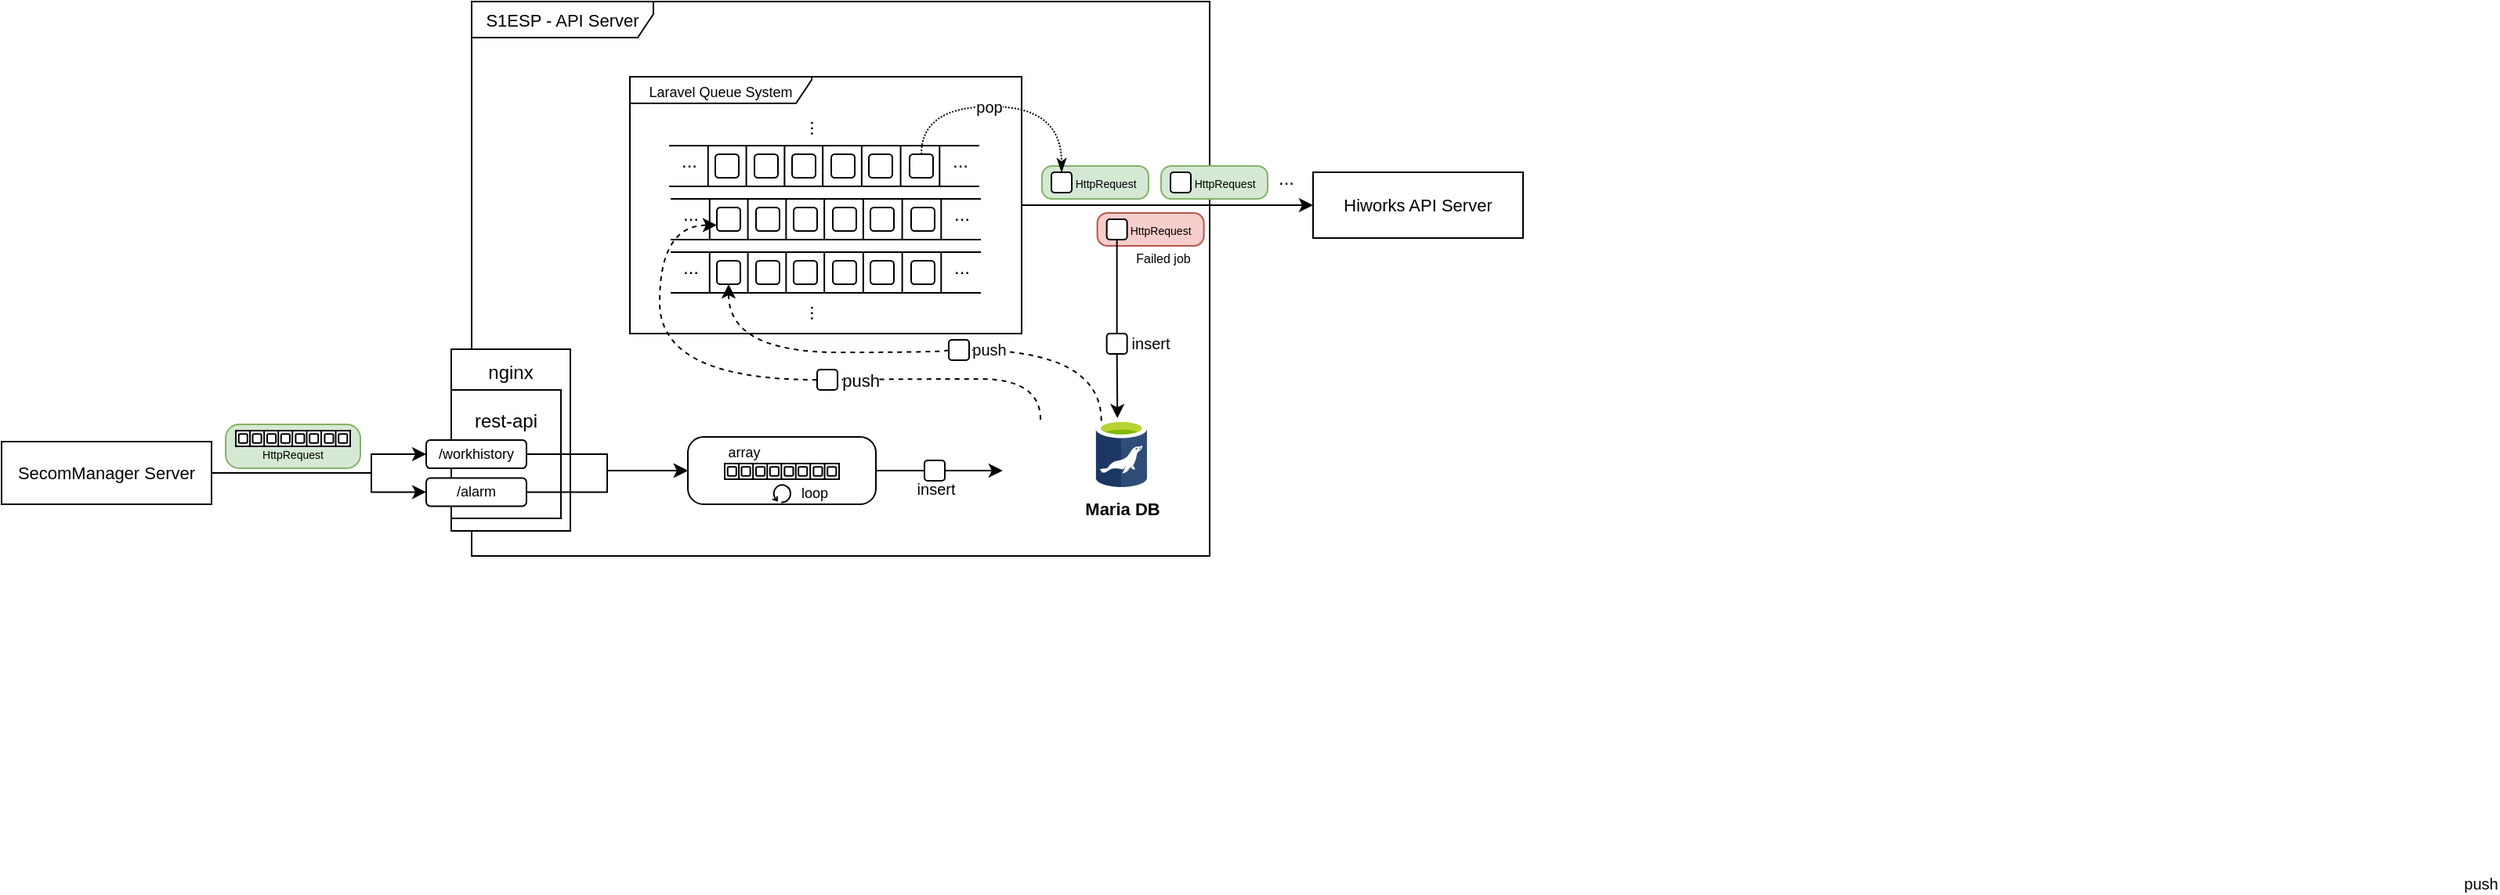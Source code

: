 <mxfile version="24.0.4" type="github">
  <diagram name="페이지-1" id="lGosDp3T9TM7N0VhiUiF">
    <mxGraphModel dx="819" dy="435" grid="0" gridSize="10" guides="1" tooltips="1" connect="1" arrows="1" fold="1" page="1" pageScale="1" pageWidth="1169" pageHeight="827" math="0" shadow="0">
      <root>
        <mxCell id="0" />
        <mxCell id="1" parent="0" />
        <mxCell id="Lqf84lOBojtRBltQ2In1-2" value="&lt;font style=&quot;font-size: 11px;&quot;&gt;S1ESP - API Server&lt;/font&gt;" style="shape=umlFrame;whiteSpace=wrap;html=1;pointerEvents=0;width=116;height=23;" parent="1" vertex="1">
          <mxGeometry x="332" y="211" width="471" height="354" as="geometry" />
        </mxCell>
        <mxCell id="BP6PhcfmehH5XCsykjWn-40" style="edgeStyle=orthogonalEdgeStyle;rounded=0;orthogonalLoop=1;jettySize=auto;html=1;entryX=0;entryY=0.5;entryDx=0;entryDy=0;" edge="1" parent="1" source="Lqf84lOBojtRBltQ2In1-3" target="BP6PhcfmehH5XCsykjWn-104">
          <mxGeometry relative="1" as="geometry">
            <mxPoint x="290" y="524" as="targetPoint" />
            <Array as="points">
              <mxPoint x="268" y="512" />
              <mxPoint x="268" y="524" />
            </Array>
          </mxGeometry>
        </mxCell>
        <mxCell id="BP6PhcfmehH5XCsykjWn-41" style="edgeStyle=orthogonalEdgeStyle;rounded=0;orthogonalLoop=1;jettySize=auto;html=1;entryX=0;entryY=0.5;entryDx=0;entryDy=0;" edge="1" parent="1" source="Lqf84lOBojtRBltQ2In1-3" target="BP6PhcfmehH5XCsykjWn-103">
          <mxGeometry relative="1" as="geometry">
            <mxPoint x="290" y="496" as="targetPoint" />
            <Array as="points">
              <mxPoint x="268" y="512" />
              <mxPoint x="268" y="500" />
            </Array>
          </mxGeometry>
        </mxCell>
        <mxCell id="Lqf84lOBojtRBltQ2In1-3" value="&lt;font style=&quot;font-size: 11px;&quot;&gt;SecomManager Server&lt;/font&gt;" style="html=1;whiteSpace=wrap;" parent="1" vertex="1">
          <mxGeometry x="32" y="492" width="134" height="40" as="geometry" />
        </mxCell>
        <mxCell id="Lqf84lOBojtRBltQ2In1-4" value="&lt;font style=&quot;font-size: 11px;&quot;&gt;Hiworks API Server&lt;/font&gt;" style="html=1;whiteSpace=wrap;" parent="1" vertex="1">
          <mxGeometry x="869" y="320" width="134" height="42" as="geometry" />
        </mxCell>
        <mxCell id="Lqf84lOBojtRBltQ2In1-8" value="" style="shape=image;verticalLabelPosition=bottom;labelBackgroundColor=default;verticalAlign=top;aspect=fixed;imageAspect=0;image=https://www.opc-router.de/wp-content/uploads/2021/03/mongodb_thumbnail.png;" parent="1" vertex="1">
          <mxGeometry x="670.91" y="478" width="48.33" height="65" as="geometry" />
        </mxCell>
        <mxCell id="Lqf84lOBojtRBltQ2In1-32" value="" style="group" parent="1" vertex="1" connectable="0">
          <mxGeometry x="459.5" y="337" width="197" height="26" as="geometry" />
        </mxCell>
        <mxCell id="Lqf84lOBojtRBltQ2In1-11" value="" style="shape=partialRectangle;whiteSpace=wrap;html=1;left=0;right=0;fillColor=none;" parent="Lqf84lOBojtRBltQ2In1-32" vertex="1">
          <mxGeometry width="97.579" height="26" as="geometry" />
        </mxCell>
        <mxCell id="Lqf84lOBojtRBltQ2In1-24" value="" style="endArrow=none;html=1;rounded=0;entryX=0.25;entryY=0;entryDx=0;entryDy=0;exitX=0.25;exitY=1;exitDx=0;exitDy=0;" parent="Lqf84lOBojtRBltQ2In1-32" source="Lqf84lOBojtRBltQ2In1-11" target="Lqf84lOBojtRBltQ2In1-11" edge="1">
          <mxGeometry width="50" height="50" relative="1" as="geometry">
            <mxPoint x="45.414" y="59.15" as="sourcePoint" />
            <mxPoint x="76.1" y="26.65" as="targetPoint" />
          </mxGeometry>
        </mxCell>
        <mxCell id="Lqf84lOBojtRBltQ2In1-25" value="" style="endArrow=none;html=1;rounded=0;entryX=0.5;entryY=0;entryDx=0;entryDy=0;exitX=0.5;exitY=1;exitDx=0;exitDy=0;" parent="Lqf84lOBojtRBltQ2In1-32" source="Lqf84lOBojtRBltQ2In1-11" target="Lqf84lOBojtRBltQ2In1-11" edge="1">
          <mxGeometry width="50" height="50" relative="1" as="geometry">
            <mxPoint x="48.483" y="32.5" as="sourcePoint" />
            <mxPoint x="48.483" y="-6.5" as="targetPoint" />
          </mxGeometry>
        </mxCell>
        <mxCell id="Lqf84lOBojtRBltQ2In1-26" value="" style="endArrow=none;html=1;rounded=0;entryX=0.75;entryY=0;entryDx=0;entryDy=0;exitX=0.75;exitY=1;exitDx=0;exitDy=0;" parent="Lqf84lOBojtRBltQ2In1-32" source="Lqf84lOBojtRBltQ2In1-11" target="Lqf84lOBojtRBltQ2In1-11" edge="1">
          <mxGeometry width="50" height="50" relative="1" as="geometry">
            <mxPoint x="54.62" y="39" as="sourcePoint" />
            <mxPoint x="54.62" as="targetPoint" />
          </mxGeometry>
        </mxCell>
        <mxCell id="Lqf84lOBojtRBltQ2In1-27" value="" style="shape=partialRectangle;whiteSpace=wrap;html=1;left=0;right=0;fillColor=none;" parent="Lqf84lOBojtRBltQ2In1-32" vertex="1">
          <mxGeometry x="97.579" width="99.421" height="26" as="geometry" />
        </mxCell>
        <mxCell id="Lqf84lOBojtRBltQ2In1-28" value="" style="endArrow=none;html=1;rounded=0;entryX=1;entryY=0;entryDx=0;entryDy=0;exitX=0;exitY=1;exitDx=0;exitDy=0;" parent="Lqf84lOBojtRBltQ2In1-32" source="Lqf84lOBojtRBltQ2In1-27" target="Lqf84lOBojtRBltQ2In1-11" edge="1">
          <mxGeometry width="50" height="50" relative="1" as="geometry">
            <mxPoint x="48.483" y="32.5" as="sourcePoint" />
            <mxPoint x="48.483" y="-6.5" as="targetPoint" />
          </mxGeometry>
        </mxCell>
        <mxCell id="Lqf84lOBojtRBltQ2In1-29" value="" style="endArrow=none;html=1;rounded=0;entryX=0.25;entryY=0;entryDx=0;entryDy=0;exitX=0.25;exitY=1;exitDx=0;exitDy=0;" parent="Lqf84lOBojtRBltQ2In1-32" source="Lqf84lOBojtRBltQ2In1-27" target="Lqf84lOBojtRBltQ2In1-27" edge="1">
          <mxGeometry width="50" height="50" relative="1" as="geometry">
            <mxPoint x="54.62" y="39" as="sourcePoint" />
            <mxPoint x="54.62" as="targetPoint" />
          </mxGeometry>
        </mxCell>
        <mxCell id="Lqf84lOBojtRBltQ2In1-30" value="" style="endArrow=none;html=1;rounded=0;entryX=0.5;entryY=0;entryDx=0;entryDy=0;exitX=0.5;exitY=1;exitDx=0;exitDy=0;" parent="Lqf84lOBojtRBltQ2In1-32" source="Lqf84lOBojtRBltQ2In1-27" target="Lqf84lOBojtRBltQ2In1-27" edge="1">
          <mxGeometry width="50" height="50" relative="1" as="geometry">
            <mxPoint x="60.757" y="45.5" as="sourcePoint" />
            <mxPoint x="60.757" y="6.5" as="targetPoint" />
          </mxGeometry>
        </mxCell>
        <mxCell id="Lqf84lOBojtRBltQ2In1-31" value="" style="endArrow=none;html=1;rounded=0;entryX=0.75;entryY=0;entryDx=0;entryDy=0;exitX=0.75;exitY=1;exitDx=0;exitDy=0;" parent="Lqf84lOBojtRBltQ2In1-32" source="Lqf84lOBojtRBltQ2In1-27" target="Lqf84lOBojtRBltQ2In1-27" edge="1">
          <mxGeometry width="50" height="50" relative="1" as="geometry">
            <mxPoint x="66.894" y="52" as="sourcePoint" />
            <mxPoint x="66.894" y="13" as="targetPoint" />
          </mxGeometry>
        </mxCell>
        <mxCell id="Lqf84lOBojtRBltQ2In1-36" value="" style="rounded=1;whiteSpace=wrap;html=1;" parent="Lqf84lOBojtRBltQ2In1-32" vertex="1">
          <mxGeometry x="78" y="5.5" width="15" height="15" as="geometry" />
        </mxCell>
        <mxCell id="Lqf84lOBojtRBltQ2In1-37" value="" style="rounded=1;whiteSpace=wrap;html=1;" parent="Lqf84lOBojtRBltQ2In1-32" vertex="1">
          <mxGeometry x="29" y="5.5" width="15" height="15" as="geometry" />
        </mxCell>
        <mxCell id="Lqf84lOBojtRBltQ2In1-38" value="" style="rounded=1;whiteSpace=wrap;html=1;" parent="Lqf84lOBojtRBltQ2In1-32" vertex="1">
          <mxGeometry x="54" y="5.5" width="15" height="15" as="geometry" />
        </mxCell>
        <mxCell id="Lqf84lOBojtRBltQ2In1-39" value="" style="rounded=1;whiteSpace=wrap;html=1;" parent="Lqf84lOBojtRBltQ2In1-32" vertex="1">
          <mxGeometry x="103" y="5.5" width="15" height="15" as="geometry" />
        </mxCell>
        <mxCell id="Lqf84lOBojtRBltQ2In1-40" value="" style="rounded=1;whiteSpace=wrap;html=1;" parent="Lqf84lOBojtRBltQ2In1-32" vertex="1">
          <mxGeometry x="127" y="5.5" width="15" height="15" as="geometry" />
        </mxCell>
        <mxCell id="Lqf84lOBojtRBltQ2In1-41" value="" style="rounded=1;whiteSpace=wrap;html=1;" parent="Lqf84lOBojtRBltQ2In1-32" vertex="1">
          <mxGeometry x="153" y="5.5" width="15" height="15" as="geometry" />
        </mxCell>
        <mxCell id="Lqf84lOBojtRBltQ2In1-43" value="..." style="text;html=1;align=center;verticalAlign=bottom;whiteSpace=wrap;rounded=0;" parent="Lqf84lOBojtRBltQ2In1-32" vertex="1">
          <mxGeometry x="6" y="6.75" width="12" height="12.5" as="geometry" />
        </mxCell>
        <mxCell id="Lqf84lOBojtRBltQ2In1-44" value="..." style="text;html=1;align=center;verticalAlign=bottom;whiteSpace=wrap;rounded=0;" parent="Lqf84lOBojtRBltQ2In1-32" vertex="1">
          <mxGeometry x="179" y="6.75" width="12" height="12.5" as="geometry" />
        </mxCell>
        <mxCell id="BP6PhcfmehH5XCsykjWn-3" value="&lt;div&gt;&lt;span style=&quot;background-color: initial;&quot;&gt;nginx&lt;/span&gt;&lt;/div&gt;&lt;div&gt;&lt;span style=&quot;background-color: initial;&quot;&gt;&lt;br&gt;&lt;/span&gt;&lt;/div&gt;&lt;div&gt;&lt;span style=&quot;background-color: initial;&quot;&gt;&lt;br&gt;&lt;/span&gt;&lt;/div&gt;&lt;div&gt;&lt;span style=&quot;background-color: initial;&quot;&gt;&lt;br&gt;&lt;/span&gt;&lt;/div&gt;&lt;div&gt;&lt;span style=&quot;background-color: initial;&quot;&gt;&lt;br&gt;&lt;/span&gt;&lt;/div&gt;&lt;div&gt;&lt;span style=&quot;background-color: initial;&quot;&gt;&lt;br&gt;&lt;/span&gt;&lt;/div&gt;&lt;div&gt;&lt;br&gt;&lt;/div&gt;" style="rounded=0;whiteSpace=wrap;html=1;" vertex="1" parent="1">
          <mxGeometry x="319" y="433" width="76" height="116" as="geometry" />
        </mxCell>
        <mxCell id="BP6PhcfmehH5XCsykjWn-5" value="&lt;div&gt;&lt;span style=&quot;background-color: initial;&quot;&gt;rest-api&lt;/span&gt;&lt;/div&gt;&lt;div&gt;&lt;span style=&quot;background-color: initial;&quot;&gt;&lt;br&gt;&lt;/span&gt;&lt;/div&gt;&lt;div&gt;&lt;span style=&quot;background-color: initial;&quot;&gt;&lt;br&gt;&lt;/span&gt;&lt;/div&gt;&lt;div&gt;&lt;span style=&quot;background-color: initial;&quot;&gt;&lt;br&gt;&lt;/span&gt;&lt;/div&gt;" style="rounded=0;whiteSpace=wrap;html=1;" vertex="1" parent="1">
          <mxGeometry x="319" y="459" width="70" height="82" as="geometry" />
        </mxCell>
        <mxCell id="BP6PhcfmehH5XCsykjWn-42" value="" style="group" vertex="1" connectable="0" parent="1">
          <mxGeometry x="458.5" y="303" width="197" height="26" as="geometry" />
        </mxCell>
        <mxCell id="BP6PhcfmehH5XCsykjWn-43" value="" style="shape=partialRectangle;whiteSpace=wrap;html=1;left=0;right=0;fillColor=none;" vertex="1" parent="BP6PhcfmehH5XCsykjWn-42">
          <mxGeometry width="97.579" height="26" as="geometry" />
        </mxCell>
        <mxCell id="BP6PhcfmehH5XCsykjWn-44" value="" style="endArrow=none;html=1;rounded=0;entryX=0.25;entryY=0;entryDx=0;entryDy=0;exitX=0.25;exitY=1;exitDx=0;exitDy=0;" edge="1" parent="BP6PhcfmehH5XCsykjWn-42" source="BP6PhcfmehH5XCsykjWn-43" target="BP6PhcfmehH5XCsykjWn-43">
          <mxGeometry width="50" height="50" relative="1" as="geometry">
            <mxPoint x="45.414" y="59.15" as="sourcePoint" />
            <mxPoint x="76.1" y="26.65" as="targetPoint" />
          </mxGeometry>
        </mxCell>
        <mxCell id="BP6PhcfmehH5XCsykjWn-45" value="" style="endArrow=none;html=1;rounded=0;entryX=0.5;entryY=0;entryDx=0;entryDy=0;exitX=0.5;exitY=1;exitDx=0;exitDy=0;" edge="1" parent="BP6PhcfmehH5XCsykjWn-42" source="BP6PhcfmehH5XCsykjWn-43" target="BP6PhcfmehH5XCsykjWn-43">
          <mxGeometry width="50" height="50" relative="1" as="geometry">
            <mxPoint x="48.483" y="32.5" as="sourcePoint" />
            <mxPoint x="48.483" y="-6.5" as="targetPoint" />
          </mxGeometry>
        </mxCell>
        <mxCell id="BP6PhcfmehH5XCsykjWn-46" value="" style="endArrow=none;html=1;rounded=0;entryX=0.75;entryY=0;entryDx=0;entryDy=0;exitX=0.75;exitY=1;exitDx=0;exitDy=0;" edge="1" parent="BP6PhcfmehH5XCsykjWn-42" source="BP6PhcfmehH5XCsykjWn-43" target="BP6PhcfmehH5XCsykjWn-43">
          <mxGeometry width="50" height="50" relative="1" as="geometry">
            <mxPoint x="54.62" y="39" as="sourcePoint" />
            <mxPoint x="54.62" as="targetPoint" />
          </mxGeometry>
        </mxCell>
        <mxCell id="BP6PhcfmehH5XCsykjWn-47" value="" style="shape=partialRectangle;whiteSpace=wrap;html=1;left=0;right=0;fillColor=none;" vertex="1" parent="BP6PhcfmehH5XCsykjWn-42">
          <mxGeometry x="97.579" width="99.421" height="26" as="geometry" />
        </mxCell>
        <mxCell id="BP6PhcfmehH5XCsykjWn-48" value="" style="endArrow=none;html=1;rounded=0;entryX=1;entryY=0;entryDx=0;entryDy=0;exitX=0;exitY=1;exitDx=0;exitDy=0;" edge="1" parent="BP6PhcfmehH5XCsykjWn-42" source="BP6PhcfmehH5XCsykjWn-47" target="BP6PhcfmehH5XCsykjWn-43">
          <mxGeometry width="50" height="50" relative="1" as="geometry">
            <mxPoint x="48.483" y="32.5" as="sourcePoint" />
            <mxPoint x="48.483" y="-6.5" as="targetPoint" />
          </mxGeometry>
        </mxCell>
        <mxCell id="BP6PhcfmehH5XCsykjWn-49" value="" style="endArrow=none;html=1;rounded=0;entryX=0.25;entryY=0;entryDx=0;entryDy=0;exitX=0.25;exitY=1;exitDx=0;exitDy=0;" edge="1" parent="BP6PhcfmehH5XCsykjWn-42" source="BP6PhcfmehH5XCsykjWn-47" target="BP6PhcfmehH5XCsykjWn-47">
          <mxGeometry width="50" height="50" relative="1" as="geometry">
            <mxPoint x="54.62" y="39" as="sourcePoint" />
            <mxPoint x="54.62" as="targetPoint" />
          </mxGeometry>
        </mxCell>
        <mxCell id="BP6PhcfmehH5XCsykjWn-50" value="" style="endArrow=none;html=1;rounded=0;entryX=0.5;entryY=0;entryDx=0;entryDy=0;exitX=0.5;exitY=1;exitDx=0;exitDy=0;" edge="1" parent="BP6PhcfmehH5XCsykjWn-42" source="BP6PhcfmehH5XCsykjWn-47" target="BP6PhcfmehH5XCsykjWn-47">
          <mxGeometry width="50" height="50" relative="1" as="geometry">
            <mxPoint x="60.757" y="45.5" as="sourcePoint" />
            <mxPoint x="60.757" y="6.5" as="targetPoint" />
          </mxGeometry>
        </mxCell>
        <mxCell id="BP6PhcfmehH5XCsykjWn-51" value="" style="endArrow=none;html=1;rounded=0;entryX=0.75;entryY=0;entryDx=0;entryDy=0;exitX=0.75;exitY=1;exitDx=0;exitDy=0;" edge="1" parent="BP6PhcfmehH5XCsykjWn-42" source="BP6PhcfmehH5XCsykjWn-47" target="BP6PhcfmehH5XCsykjWn-47">
          <mxGeometry width="50" height="50" relative="1" as="geometry">
            <mxPoint x="66.894" y="52" as="sourcePoint" />
            <mxPoint x="66.894" y="13" as="targetPoint" />
          </mxGeometry>
        </mxCell>
        <mxCell id="BP6PhcfmehH5XCsykjWn-52" value="" style="rounded=1;whiteSpace=wrap;html=1;" vertex="1" parent="BP6PhcfmehH5XCsykjWn-42">
          <mxGeometry x="78" y="5.5" width="15" height="15" as="geometry" />
        </mxCell>
        <mxCell id="BP6PhcfmehH5XCsykjWn-53" value="" style="rounded=1;whiteSpace=wrap;html=1;" vertex="1" parent="BP6PhcfmehH5XCsykjWn-42">
          <mxGeometry x="29" y="5.5" width="15" height="15" as="geometry" />
        </mxCell>
        <mxCell id="BP6PhcfmehH5XCsykjWn-54" value="" style="rounded=1;whiteSpace=wrap;html=1;" vertex="1" parent="BP6PhcfmehH5XCsykjWn-42">
          <mxGeometry x="54" y="5.5" width="15" height="15" as="geometry" />
        </mxCell>
        <mxCell id="BP6PhcfmehH5XCsykjWn-55" value="" style="rounded=1;whiteSpace=wrap;html=1;" vertex="1" parent="BP6PhcfmehH5XCsykjWn-42">
          <mxGeometry x="103" y="5.5" width="15" height="15" as="geometry" />
        </mxCell>
        <mxCell id="BP6PhcfmehH5XCsykjWn-56" value="" style="rounded=1;whiteSpace=wrap;html=1;" vertex="1" parent="BP6PhcfmehH5XCsykjWn-42">
          <mxGeometry x="127" y="5.5" width="15" height="15" as="geometry" />
        </mxCell>
        <mxCell id="BP6PhcfmehH5XCsykjWn-57" value="" style="rounded=1;whiteSpace=wrap;html=1;" vertex="1" parent="BP6PhcfmehH5XCsykjWn-42">
          <mxGeometry x="153" y="5.5" width="15" height="15" as="geometry" />
        </mxCell>
        <mxCell id="BP6PhcfmehH5XCsykjWn-58" value="..." style="text;html=1;align=center;verticalAlign=bottom;whiteSpace=wrap;rounded=0;" vertex="1" parent="BP6PhcfmehH5XCsykjWn-42">
          <mxGeometry x="6" y="6.75" width="12" height="12.5" as="geometry" />
        </mxCell>
        <mxCell id="BP6PhcfmehH5XCsykjWn-59" value="..." style="text;html=1;align=center;verticalAlign=bottom;whiteSpace=wrap;rounded=0;" vertex="1" parent="BP6PhcfmehH5XCsykjWn-42">
          <mxGeometry x="179" y="6.75" width="12" height="12.5" as="geometry" />
        </mxCell>
        <mxCell id="BP6PhcfmehH5XCsykjWn-128" style="edgeStyle=orthogonalEdgeStyle;rounded=0;orthogonalLoop=1;jettySize=auto;html=1;entryX=0;entryY=0.5;entryDx=0;entryDy=0;" edge="1" parent="1" source="BP6PhcfmehH5XCsykjWn-80" target="Lqf84lOBojtRBltQ2In1-4">
          <mxGeometry relative="1" as="geometry" />
        </mxCell>
        <mxCell id="BP6PhcfmehH5XCsykjWn-80" value="&lt;font style=&quot;font-size: 9px;&quot;&gt;Laravel Queue System&lt;/font&gt;" style="shape=umlFrame;whiteSpace=wrap;html=1;pointerEvents=0;width=116;height=17;" vertex="1" parent="1">
          <mxGeometry x="433" y="259" width="250" height="164" as="geometry" />
        </mxCell>
        <mxCell id="BP6PhcfmehH5XCsykjWn-81" value="" style="group" vertex="1" connectable="0" parent="1">
          <mxGeometry x="459.5" y="371" width="197" height="26" as="geometry" />
        </mxCell>
        <mxCell id="BP6PhcfmehH5XCsykjWn-82" value="" style="shape=partialRectangle;whiteSpace=wrap;html=1;left=0;right=0;fillColor=none;" vertex="1" parent="BP6PhcfmehH5XCsykjWn-81">
          <mxGeometry width="97.579" height="26" as="geometry" />
        </mxCell>
        <mxCell id="BP6PhcfmehH5XCsykjWn-83" value="" style="endArrow=none;html=1;rounded=0;entryX=0.25;entryY=0;entryDx=0;entryDy=0;exitX=0.25;exitY=1;exitDx=0;exitDy=0;" edge="1" parent="BP6PhcfmehH5XCsykjWn-81" source="BP6PhcfmehH5XCsykjWn-82" target="BP6PhcfmehH5XCsykjWn-82">
          <mxGeometry width="50" height="50" relative="1" as="geometry">
            <mxPoint x="45.414" y="59.15" as="sourcePoint" />
            <mxPoint x="76.1" y="26.65" as="targetPoint" />
          </mxGeometry>
        </mxCell>
        <mxCell id="BP6PhcfmehH5XCsykjWn-84" value="" style="endArrow=none;html=1;rounded=0;entryX=0.5;entryY=0;entryDx=0;entryDy=0;exitX=0.5;exitY=1;exitDx=0;exitDy=0;" edge="1" parent="BP6PhcfmehH5XCsykjWn-81" source="BP6PhcfmehH5XCsykjWn-82" target="BP6PhcfmehH5XCsykjWn-82">
          <mxGeometry width="50" height="50" relative="1" as="geometry">
            <mxPoint x="48.483" y="32.5" as="sourcePoint" />
            <mxPoint x="48.483" y="-6.5" as="targetPoint" />
          </mxGeometry>
        </mxCell>
        <mxCell id="BP6PhcfmehH5XCsykjWn-85" value="" style="endArrow=none;html=1;rounded=0;entryX=0.75;entryY=0;entryDx=0;entryDy=0;exitX=0.75;exitY=1;exitDx=0;exitDy=0;" edge="1" parent="BP6PhcfmehH5XCsykjWn-81" source="BP6PhcfmehH5XCsykjWn-82" target="BP6PhcfmehH5XCsykjWn-82">
          <mxGeometry width="50" height="50" relative="1" as="geometry">
            <mxPoint x="54.62" y="39" as="sourcePoint" />
            <mxPoint x="54.62" as="targetPoint" />
          </mxGeometry>
        </mxCell>
        <mxCell id="BP6PhcfmehH5XCsykjWn-86" value="" style="shape=partialRectangle;whiteSpace=wrap;html=1;left=0;right=0;fillColor=none;" vertex="1" parent="BP6PhcfmehH5XCsykjWn-81">
          <mxGeometry x="97.579" width="99.421" height="26" as="geometry" />
        </mxCell>
        <mxCell id="BP6PhcfmehH5XCsykjWn-87" value="" style="endArrow=none;html=1;rounded=0;entryX=1;entryY=0;entryDx=0;entryDy=0;exitX=0;exitY=1;exitDx=0;exitDy=0;" edge="1" parent="BP6PhcfmehH5XCsykjWn-81" source="BP6PhcfmehH5XCsykjWn-86" target="BP6PhcfmehH5XCsykjWn-82">
          <mxGeometry width="50" height="50" relative="1" as="geometry">
            <mxPoint x="48.483" y="32.5" as="sourcePoint" />
            <mxPoint x="48.483" y="-6.5" as="targetPoint" />
          </mxGeometry>
        </mxCell>
        <mxCell id="BP6PhcfmehH5XCsykjWn-88" value="" style="endArrow=none;html=1;rounded=0;entryX=0.25;entryY=0;entryDx=0;entryDy=0;exitX=0.25;exitY=1;exitDx=0;exitDy=0;" edge="1" parent="BP6PhcfmehH5XCsykjWn-81" source="BP6PhcfmehH5XCsykjWn-86" target="BP6PhcfmehH5XCsykjWn-86">
          <mxGeometry width="50" height="50" relative="1" as="geometry">
            <mxPoint x="54.62" y="39" as="sourcePoint" />
            <mxPoint x="54.62" as="targetPoint" />
          </mxGeometry>
        </mxCell>
        <mxCell id="BP6PhcfmehH5XCsykjWn-89" value="" style="endArrow=none;html=1;rounded=0;entryX=0.5;entryY=0;entryDx=0;entryDy=0;exitX=0.5;exitY=1;exitDx=0;exitDy=0;" edge="1" parent="BP6PhcfmehH5XCsykjWn-81" source="BP6PhcfmehH5XCsykjWn-86" target="BP6PhcfmehH5XCsykjWn-86">
          <mxGeometry width="50" height="50" relative="1" as="geometry">
            <mxPoint x="60.757" y="45.5" as="sourcePoint" />
            <mxPoint x="60.757" y="6.5" as="targetPoint" />
          </mxGeometry>
        </mxCell>
        <mxCell id="BP6PhcfmehH5XCsykjWn-90" value="" style="endArrow=none;html=1;rounded=0;entryX=0.75;entryY=0;entryDx=0;entryDy=0;exitX=0.75;exitY=1;exitDx=0;exitDy=0;" edge="1" parent="BP6PhcfmehH5XCsykjWn-81" source="BP6PhcfmehH5XCsykjWn-86" target="BP6PhcfmehH5XCsykjWn-86">
          <mxGeometry width="50" height="50" relative="1" as="geometry">
            <mxPoint x="66.894" y="52" as="sourcePoint" />
            <mxPoint x="66.894" y="13" as="targetPoint" />
          </mxGeometry>
        </mxCell>
        <mxCell id="BP6PhcfmehH5XCsykjWn-91" value="" style="rounded=1;whiteSpace=wrap;html=1;" vertex="1" parent="BP6PhcfmehH5XCsykjWn-81">
          <mxGeometry x="78" y="5.5" width="15" height="15" as="geometry" />
        </mxCell>
        <mxCell id="BP6PhcfmehH5XCsykjWn-92" value="" style="rounded=1;whiteSpace=wrap;html=1;" vertex="1" parent="BP6PhcfmehH5XCsykjWn-81">
          <mxGeometry x="29" y="5.5" width="15" height="15" as="geometry" />
        </mxCell>
        <mxCell id="BP6PhcfmehH5XCsykjWn-93" value="" style="rounded=1;whiteSpace=wrap;html=1;" vertex="1" parent="BP6PhcfmehH5XCsykjWn-81">
          <mxGeometry x="54" y="5.5" width="15" height="15" as="geometry" />
        </mxCell>
        <mxCell id="BP6PhcfmehH5XCsykjWn-94" value="" style="rounded=1;whiteSpace=wrap;html=1;" vertex="1" parent="BP6PhcfmehH5XCsykjWn-81">
          <mxGeometry x="103" y="5.5" width="15" height="15" as="geometry" />
        </mxCell>
        <mxCell id="BP6PhcfmehH5XCsykjWn-95" value="" style="rounded=1;whiteSpace=wrap;html=1;" vertex="1" parent="BP6PhcfmehH5XCsykjWn-81">
          <mxGeometry x="127" y="5.5" width="15" height="15" as="geometry" />
        </mxCell>
        <mxCell id="BP6PhcfmehH5XCsykjWn-96" value="&lt;span style=&quot;color: rgba(0, 0, 0, 0); font-family: monospace; font-size: 0px; text-align: start; text-wrap: nowrap;&quot;&gt;%3CmxGraphModel%3E%3Croot%3E%3CmxCell%20id%3D%220%22%2F%3E%3CmxCell%20id%3D%221%22%20parent%3D%220%22%2F%3E%3CmxCell%20id%3D%222%22%20value%3D%22%26lt%3Bfont%20style%3D%26quot%3Bfont-size%3A%209px%3B%26quot%3B%26gt%3Barray%26lt%3B%2Ffont%26gt%3B%22%20style%3D%22text%3Bhtml%3D1%3Balign%3Dcenter%3BverticalAlign%3Dmiddle%3BwhiteSpace%3Dwrap%3Brounded%3D0%3B%22%20vertex%3D%221%22%20parent%3D%221%22%3E%3CmxGeometry%20x%3D%22486%22%20y%3D%22507.0%22%20width%3D%2242%22%20height%3D%2210%22%20as%3D%22geometry%22%2F%3E%3C%2FmxCell%3E%3C%2Froot%3E%3C%2FmxGraphModel%3E&lt;/span&gt;" style="rounded=1;whiteSpace=wrap;html=1;" vertex="1" parent="BP6PhcfmehH5XCsykjWn-81">
          <mxGeometry x="153" y="5.5" width="15" height="15" as="geometry" />
        </mxCell>
        <mxCell id="BP6PhcfmehH5XCsykjWn-97" value="..." style="text;html=1;align=center;verticalAlign=bottom;whiteSpace=wrap;rounded=0;" vertex="1" parent="BP6PhcfmehH5XCsykjWn-81">
          <mxGeometry x="6" y="6.75" width="12" height="12.5" as="geometry" />
        </mxCell>
        <mxCell id="BP6PhcfmehH5XCsykjWn-98" value="..." style="text;html=1;align=center;verticalAlign=bottom;whiteSpace=wrap;rounded=0;" vertex="1" parent="BP6PhcfmehH5XCsykjWn-81">
          <mxGeometry x="179" y="6.75" width="12" height="12.5" as="geometry" />
        </mxCell>
        <mxCell id="BP6PhcfmehH5XCsykjWn-99" value="..." style="text;html=1;align=center;verticalAlign=bottom;whiteSpace=wrap;rounded=0;rotation=90;" vertex="1" parent="1">
          <mxGeometry x="543.58" y="404" width="12" height="12.5" as="geometry" />
        </mxCell>
        <mxCell id="BP6PhcfmehH5XCsykjWn-100" value="..." style="text;html=1;align=center;verticalAlign=bottom;whiteSpace=wrap;rounded=0;rotation=90;" vertex="1" parent="1">
          <mxGeometry x="543.58" y="286" width="12" height="12.5" as="geometry" />
        </mxCell>
        <mxCell id="BP6PhcfmehH5XCsykjWn-103" value="/workhistory" style="rounded=1;whiteSpace=wrap;html=1;fontSize=9;" vertex="1" parent="1">
          <mxGeometry x="303" y="491" width="64" height="18" as="geometry" />
        </mxCell>
        <mxCell id="BP6PhcfmehH5XCsykjWn-104" value="/alarm" style="rounded=1;whiteSpace=wrap;html=1;fontSize=9;" vertex="1" parent="1">
          <mxGeometry x="303" y="515.2" width="64" height="18" as="geometry" />
        </mxCell>
        <mxCell id="BP6PhcfmehH5XCsykjWn-115" style="edgeStyle=orthogonalEdgeStyle;rounded=0;orthogonalLoop=1;jettySize=auto;html=1;entryX=0;entryY=0.5;entryDx=0;entryDy=0;" edge="1" parent="1" source="BP6PhcfmehH5XCsykjWn-160" target="Lqf84lOBojtRBltQ2In1-8">
          <mxGeometry relative="1" as="geometry" />
        </mxCell>
        <mxCell id="BP6PhcfmehH5XCsykjWn-166" value="insert" style="edgeLabel;html=1;align=center;verticalAlign=middle;resizable=0;points=[];fontSize=10;" vertex="1" connectable="0" parent="BP6PhcfmehH5XCsykjWn-115">
          <mxGeometry x="-0.424" y="3" relative="1" as="geometry">
            <mxPoint x="-19" y="14" as="offset" />
          </mxGeometry>
        </mxCell>
        <mxCell id="BP6PhcfmehH5XCsykjWn-110" value="" style="points=[[0.25,0,0],[0.5,0,0],[0.75,0,0],[1,0.25,0],[1,0.5,0],[1,0.75,0],[0.75,1,0],[0.5,1,0],[0.25,1,0],[0,0.75,0],[0,0.5,0],[0,0.25,0]];shape=mxgraph.bpmn.task;whiteSpace=wrap;rectStyle=rounded;size=10;html=1;container=1;expand=0;collapsible=0;taskMarker=abstract;isLoopStandard=1;" vertex="1" parent="1">
          <mxGeometry x="470" y="489" width="120" height="43" as="geometry" />
        </mxCell>
        <mxCell id="BP6PhcfmehH5XCsykjWn-15" value="" style="group" vertex="1" connectable="0" parent="BP6PhcfmehH5XCsykjWn-110">
          <mxGeometry x="23.5" y="16.97" width="73" height="10" as="geometry" />
        </mxCell>
        <mxCell id="BP6PhcfmehH5XCsykjWn-16" value="" style="shape=partialRectangle;whiteSpace=wrap;html=1;left=0;right=0;fillColor=none;" vertex="1" parent="BP6PhcfmehH5XCsykjWn-15">
          <mxGeometry width="36.159" height="10" as="geometry" />
        </mxCell>
        <mxCell id="BP6PhcfmehH5XCsykjWn-17" value="" style="endArrow=none;html=1;rounded=0;entryX=0.25;entryY=0;entryDx=0;entryDy=0;exitX=0.25;exitY=1;exitDx=0;exitDy=0;" edge="1" parent="BP6PhcfmehH5XCsykjWn-15" source="BP6PhcfmehH5XCsykjWn-16" target="BP6PhcfmehH5XCsykjWn-16">
          <mxGeometry width="50" height="50" relative="1" as="geometry">
            <mxPoint x="16.829" y="22.75" as="sourcePoint" />
            <mxPoint x="28.199" y="10.25" as="targetPoint" />
          </mxGeometry>
        </mxCell>
        <mxCell id="BP6PhcfmehH5XCsykjWn-18" value="" style="endArrow=none;html=1;rounded=0;entryX=0.5;entryY=0;entryDx=0;entryDy=0;exitX=0.5;exitY=1;exitDx=0;exitDy=0;" edge="1" parent="BP6PhcfmehH5XCsykjWn-15" source="BP6PhcfmehH5XCsykjWn-16" target="BP6PhcfmehH5XCsykjWn-16">
          <mxGeometry width="50" height="50" relative="1" as="geometry">
            <mxPoint x="17.966" y="12.5" as="sourcePoint" />
            <mxPoint x="17.966" y="-2.5" as="targetPoint" />
          </mxGeometry>
        </mxCell>
        <mxCell id="BP6PhcfmehH5XCsykjWn-19" value="" style="endArrow=none;html=1;rounded=0;entryX=0.75;entryY=0;entryDx=0;entryDy=0;exitX=0.75;exitY=1;exitDx=0;exitDy=0;" edge="1" parent="BP6PhcfmehH5XCsykjWn-15" source="BP6PhcfmehH5XCsykjWn-16" target="BP6PhcfmehH5XCsykjWn-16">
          <mxGeometry width="50" height="50" relative="1" as="geometry">
            <mxPoint x="20.24" y="15" as="sourcePoint" />
            <mxPoint x="20.24" as="targetPoint" />
          </mxGeometry>
        </mxCell>
        <mxCell id="BP6PhcfmehH5XCsykjWn-20" value="" style="shape=partialRectangle;whiteSpace=wrap;html=1;left=0;right=0;fillColor=none;" vertex="1" parent="BP6PhcfmehH5XCsykjWn-15">
          <mxGeometry x="36.159" width="36.841" height="10" as="geometry" />
        </mxCell>
        <mxCell id="BP6PhcfmehH5XCsykjWn-21" value="" style="endArrow=none;html=1;rounded=0;entryX=1;entryY=0;entryDx=0;entryDy=0;exitX=0;exitY=1;exitDx=0;exitDy=0;" edge="1" parent="BP6PhcfmehH5XCsykjWn-15" source="BP6PhcfmehH5XCsykjWn-20" target="BP6PhcfmehH5XCsykjWn-16">
          <mxGeometry width="50" height="50" relative="1" as="geometry">
            <mxPoint x="17.966" y="12.5" as="sourcePoint" />
            <mxPoint x="17.966" y="-2.5" as="targetPoint" />
          </mxGeometry>
        </mxCell>
        <mxCell id="BP6PhcfmehH5XCsykjWn-22" value="" style="endArrow=none;html=1;rounded=0;entryX=0.25;entryY=0;entryDx=0;entryDy=0;exitX=0.25;exitY=1;exitDx=0;exitDy=0;" edge="1" parent="BP6PhcfmehH5XCsykjWn-15" source="BP6PhcfmehH5XCsykjWn-20" target="BP6PhcfmehH5XCsykjWn-20">
          <mxGeometry width="50" height="50" relative="1" as="geometry">
            <mxPoint x="20.24" y="15" as="sourcePoint" />
            <mxPoint x="20.24" as="targetPoint" />
          </mxGeometry>
        </mxCell>
        <mxCell id="BP6PhcfmehH5XCsykjWn-23" value="" style="endArrow=none;html=1;rounded=0;entryX=0.5;entryY=0;entryDx=0;entryDy=0;exitX=0.5;exitY=1;exitDx=0;exitDy=0;" edge="1" parent="BP6PhcfmehH5XCsykjWn-15" source="BP6PhcfmehH5XCsykjWn-20" target="BP6PhcfmehH5XCsykjWn-20">
          <mxGeometry width="50" height="50" relative="1" as="geometry">
            <mxPoint x="22.514" y="17.5" as="sourcePoint" />
            <mxPoint x="22.514" y="2.5" as="targetPoint" />
          </mxGeometry>
        </mxCell>
        <mxCell id="BP6PhcfmehH5XCsykjWn-24" value="" style="endArrow=none;html=1;rounded=0;entryX=0.75;entryY=0;entryDx=0;entryDy=0;exitX=0.75;exitY=1;exitDx=0;exitDy=0;" edge="1" parent="BP6PhcfmehH5XCsykjWn-15" source="BP6PhcfmehH5XCsykjWn-20" target="BP6PhcfmehH5XCsykjWn-20">
          <mxGeometry width="50" height="50" relative="1" as="geometry">
            <mxPoint x="24.788" y="20" as="sourcePoint" />
            <mxPoint x="24.788" y="5" as="targetPoint" />
          </mxGeometry>
        </mxCell>
        <mxCell id="BP6PhcfmehH5XCsykjWn-25" value="" style="rounded=1;whiteSpace=wrap;html=1;" vertex="1" parent="BP6PhcfmehH5XCsykjWn-15">
          <mxGeometry x="28.904" y="2.115" width="5.558" height="5.769" as="geometry" />
        </mxCell>
        <mxCell id="BP6PhcfmehH5XCsykjWn-26" value="" style="rounded=1;whiteSpace=wrap;html=1;" vertex="1" parent="BP6PhcfmehH5XCsykjWn-15">
          <mxGeometry x="10.746" y="2.115" width="5.558" height="5.769" as="geometry" />
        </mxCell>
        <mxCell id="BP6PhcfmehH5XCsykjWn-27" value="" style="rounded=1;whiteSpace=wrap;html=1;" vertex="1" parent="BP6PhcfmehH5XCsykjWn-15">
          <mxGeometry x="20.01" y="2.115" width="5.558" height="5.769" as="geometry" />
        </mxCell>
        <mxCell id="BP6PhcfmehH5XCsykjWn-28" value="" style="rounded=1;whiteSpace=wrap;html=1;" vertex="1" parent="BP6PhcfmehH5XCsykjWn-15">
          <mxGeometry x="38.168" y="2.115" width="5.558" height="5.769" as="geometry" />
        </mxCell>
        <mxCell id="BP6PhcfmehH5XCsykjWn-29" value="" style="rounded=1;whiteSpace=wrap;html=1;" vertex="1" parent="BP6PhcfmehH5XCsykjWn-15">
          <mxGeometry x="47.061" y="2.115" width="5.558" height="5.769" as="geometry" />
        </mxCell>
        <mxCell id="BP6PhcfmehH5XCsykjWn-30" value="" style="rounded=1;whiteSpace=wrap;html=1;" vertex="1" parent="BP6PhcfmehH5XCsykjWn-15">
          <mxGeometry x="56.695" y="2.115" width="5.558" height="5.769" as="geometry" />
        </mxCell>
        <mxCell id="BP6PhcfmehH5XCsykjWn-34" value="" style="endArrow=none;html=1;rounded=0;entryX=0;entryY=0;entryDx=0;entryDy=0;exitX=0;exitY=1;exitDx=0;exitDy=0;" edge="1" parent="BP6PhcfmehH5XCsykjWn-15" source="BP6PhcfmehH5XCsykjWn-16" target="BP6PhcfmehH5XCsykjWn-16">
          <mxGeometry width="50" height="50" relative="1" as="geometry">
            <mxPoint x="12.599" y="13.846" as="sourcePoint" />
            <mxPoint x="12.599" y="3.846" as="targetPoint" />
          </mxGeometry>
        </mxCell>
        <mxCell id="BP6PhcfmehH5XCsykjWn-35" value="" style="endArrow=none;html=1;rounded=0;entryX=1;entryY=0;entryDx=0;entryDy=0;exitX=1;exitY=1;exitDx=0;exitDy=0;" edge="1" parent="BP6PhcfmehH5XCsykjWn-15" source="BP6PhcfmehH5XCsykjWn-20" target="BP6PhcfmehH5XCsykjWn-20">
          <mxGeometry width="50" height="50" relative="1" as="geometry">
            <mxPoint x="16.305" y="17.692" as="sourcePoint" />
            <mxPoint x="16.305" y="7.692" as="targetPoint" />
          </mxGeometry>
        </mxCell>
        <mxCell id="BP6PhcfmehH5XCsykjWn-36" value="" style="rounded=1;whiteSpace=wrap;html=1;" vertex="1" parent="BP6PhcfmehH5XCsykjWn-15">
          <mxGeometry x="1.853" y="2.115" width="5.558" height="5.769" as="geometry" />
        </mxCell>
        <mxCell id="BP6PhcfmehH5XCsykjWn-37" value="" style="rounded=1;whiteSpace=wrap;html=1;" vertex="1" parent="BP6PhcfmehH5XCsykjWn-15">
          <mxGeometry x="65.589" y="2.115" width="5.558" height="5.769" as="geometry" />
        </mxCell>
        <mxCell id="BP6PhcfmehH5XCsykjWn-107" value="&lt;font style=&quot;font-size: 9px;&quot;&gt;array&lt;/font&gt;" style="text;html=1;align=center;verticalAlign=middle;whiteSpace=wrap;rounded=0;" vertex="1" parent="BP6PhcfmehH5XCsykjWn-110">
          <mxGeometry x="15" y="4.3" width="42" height="10" as="geometry" />
        </mxCell>
        <mxCell id="BP6PhcfmehH5XCsykjWn-119" value="&lt;font style=&quot;font-size: 9px;&quot;&gt;loop&lt;/font&gt;" style="text;html=1;align=center;verticalAlign=middle;whiteSpace=wrap;rounded=0;" vertex="1" parent="BP6PhcfmehH5XCsykjWn-110">
          <mxGeometry x="60" y="30.3" width="42" height="10" as="geometry" />
        </mxCell>
        <mxCell id="BP6PhcfmehH5XCsykjWn-114" style="edgeStyle=orthogonalEdgeStyle;rounded=0;orthogonalLoop=1;jettySize=auto;html=1;entryX=0;entryY=0.5;entryDx=0;entryDy=0;entryPerimeter=0;" edge="1" parent="1" source="BP6PhcfmehH5XCsykjWn-104" target="BP6PhcfmehH5XCsykjWn-110">
          <mxGeometry relative="1" as="geometry" />
        </mxCell>
        <mxCell id="BP6PhcfmehH5XCsykjWn-122" value="&lt;font style=&quot;font-size: 7px;&quot;&gt;&amp;nbsp; &amp;nbsp; &amp;nbsp; &amp;nbsp;HttpRequest&lt;/font&gt;" style="rounded=1;whiteSpace=wrap;html=1;arcSize=31;fontSize=8;fillColor=#d5e8d4;strokeColor=#82b366;" vertex="1" parent="1">
          <mxGeometry x="696" y="316" width="68" height="21" as="geometry" />
        </mxCell>
        <mxCell id="BP6PhcfmehH5XCsykjWn-124" style="edgeStyle=orthogonalEdgeStyle;rounded=0;orthogonalLoop=1;jettySize=auto;html=1;entryX=0.5;entryY=0;entryDx=0;entryDy=0;curved=1;exitX=0.5;exitY=0;exitDx=0;exitDy=0;endArrow=classicThin;endFill=1;dashed=1;dashPattern=1 1;" edge="1" parent="1" source="BP6PhcfmehH5XCsykjWn-57" target="BP6PhcfmehH5XCsykjWn-126">
          <mxGeometry relative="1" as="geometry">
            <Array as="points">
              <mxPoint x="619" y="278" />
              <mxPoint x="709" y="278" />
            </Array>
          </mxGeometry>
        </mxCell>
        <mxCell id="BP6PhcfmehH5XCsykjWn-184" value="pop" style="edgeLabel;html=1;align=center;verticalAlign=middle;resizable=0;points=[];fontSize=10;" vertex="1" connectable="0" parent="BP6PhcfmehH5XCsykjWn-124">
          <mxGeometry x="-0.091" relative="1" as="geometry">
            <mxPoint as="offset" />
          </mxGeometry>
        </mxCell>
        <mxCell id="BP6PhcfmehH5XCsykjWn-126" value="" style="rounded=1;whiteSpace=wrap;html=1;" vertex="1" parent="1">
          <mxGeometry x="702" y="320" width="13" height="13" as="geometry" />
        </mxCell>
        <mxCell id="BP6PhcfmehH5XCsykjWn-137" value="&lt;font style=&quot;font-size: 7px;&quot;&gt;&amp;nbsp; &amp;nbsp; &amp;nbsp; &amp;nbsp;HttpRequest&lt;/font&gt;" style="rounded=1;whiteSpace=wrap;html=1;arcSize=31;fontSize=8;fillColor=#d5e8d4;strokeColor=#82b366;" vertex="1" parent="1">
          <mxGeometry x="772" y="316" width="68" height="21" as="geometry" />
        </mxCell>
        <mxCell id="BP6PhcfmehH5XCsykjWn-138" value="" style="rounded=1;whiteSpace=wrap;html=1;" vertex="1" parent="1">
          <mxGeometry x="778" y="320" width="13" height="13" as="geometry" />
        </mxCell>
        <mxCell id="BP6PhcfmehH5XCsykjWn-139" value="..." style="text;html=1;align=center;verticalAlign=bottom;whiteSpace=wrap;rounded=0;" vertex="1" parent="1">
          <mxGeometry x="846" y="320.5" width="12" height="12.5" as="geometry" />
        </mxCell>
        <mxCell id="BP6PhcfmehH5XCsykjWn-140" style="edgeStyle=orthogonalEdgeStyle;rounded=0;orthogonalLoop=1;jettySize=auto;html=1;entryX=0;entryY=0.75;entryDx=0;entryDy=0;dashed=1;curved=1;" edge="1" parent="1" source="BP6PhcfmehH5XCsykjWn-167" target="Lqf84lOBojtRBltQ2In1-37">
          <mxGeometry relative="1" as="geometry">
            <Array as="points">
              <mxPoint x="452" y="354" />
            </Array>
          </mxGeometry>
        </mxCell>
        <mxCell id="BP6PhcfmehH5XCsykjWn-175" style="edgeStyle=orthogonalEdgeStyle;rounded=0;orthogonalLoop=1;jettySize=auto;html=1;entryX=1;entryY=0.5;entryDx=0;entryDy=0;curved=1;dashed=1;exitX=0.108;exitY=0.017;exitDx=0;exitDy=0;exitPerimeter=0;endArrow=none;endFill=0;" edge="1" parent="1" source="BP6PhcfmehH5XCsykjWn-142" target="BP6PhcfmehH5XCsykjWn-172">
          <mxGeometry relative="1" as="geometry">
            <Array as="points">
              <mxPoint x="734" y="434" />
            </Array>
          </mxGeometry>
        </mxCell>
        <mxCell id="BP6PhcfmehH5XCsykjWn-176" value="push" style="edgeLabel;html=1;align=center;verticalAlign=middle;resizable=0;points=[];fontSize=10;" vertex="1" connectable="0" parent="BP6PhcfmehH5XCsykjWn-175">
          <mxGeometry x="0.889" y="-1" relative="1" as="geometry">
            <mxPoint x="5" as="offset" />
          </mxGeometry>
        </mxCell>
        <mxCell id="BP6PhcfmehH5XCsykjWn-142" value="&lt;b&gt;&lt;font style=&quot;font-size: 11px;&quot;&gt;Maria DB&lt;/font&gt;&lt;/b&gt;" style="image;sketch=0;aspect=fixed;html=1;points=[];align=center;fontSize=12;image=img/lib/mscae/aspect=fixed;html=1;perimeter=none;align=center;shadow=0;dashed=0;fontSize=12;image=img/lib/mscae/Azure_Database_for_MariaDB_servers.svg;" vertex="1" parent="1">
          <mxGeometry x="730.32" y="478" width="32.68" height="43" as="geometry" />
        </mxCell>
        <mxCell id="BP6PhcfmehH5XCsykjWn-143" style="rounded=0;orthogonalLoop=1;jettySize=auto;html=1;entryX=0.423;entryY=-0.023;entryDx=0;entryDy=0;entryPerimeter=0;exitX=0.5;exitY=1;exitDx=0;exitDy=0;" edge="1" parent="1" source="BP6PhcfmehH5XCsykjWn-177" target="BP6PhcfmehH5XCsykjWn-142">
          <mxGeometry relative="1" as="geometry">
            <mxPoint x="752" y="341" as="sourcePoint" />
          </mxGeometry>
        </mxCell>
        <mxCell id="BP6PhcfmehH5XCsykjWn-150" value="push" style="edgeLabel;html=1;align=center;verticalAlign=middle;resizable=0;points=[];fontSize=10;" vertex="1" connectable="0" parent="BP6PhcfmehH5XCsykjWn-143">
          <mxGeometry x="0.119" relative="1" as="geometry">
            <mxPoint x="870" y="315" as="offset" />
          </mxGeometry>
        </mxCell>
        <mxCell id="BP6PhcfmehH5XCsykjWn-145" value="&lt;font style=&quot;font-size: 7px;&quot;&gt;&amp;nbsp; &amp;nbsp; &amp;nbsp; &amp;nbsp;HttpRequest&lt;/font&gt;" style="rounded=1;whiteSpace=wrap;html=1;arcSize=31;fontSize=8;fillColor=#f8cecc;strokeColor=#b85450;" vertex="1" parent="1">
          <mxGeometry x="731.32" y="346" width="68" height="21" as="geometry" />
        </mxCell>
        <mxCell id="BP6PhcfmehH5XCsykjWn-146" value="" style="rounded=1;whiteSpace=wrap;html=1;" vertex="1" parent="1">
          <mxGeometry x="737.32" y="350" width="13" height="13" as="geometry" />
        </mxCell>
        <mxCell id="BP6PhcfmehH5XCsykjWn-151" style="edgeStyle=orthogonalEdgeStyle;rounded=0;orthogonalLoop=1;jettySize=auto;html=1;entryX=0.5;entryY=1;entryDx=0;entryDy=0;dashed=1;curved=1;exitX=0;exitY=0.5;exitDx=0;exitDy=0;" edge="1" parent="1" source="BP6PhcfmehH5XCsykjWn-172" target="BP6PhcfmehH5XCsykjWn-92">
          <mxGeometry relative="1" as="geometry">
            <mxPoint x="705" y="496" as="sourcePoint" />
            <mxPoint x="506" y="402" as="targetPoint" />
            <Array as="points">
              <mxPoint x="636" y="435" />
              <mxPoint x="496" y="435" />
            </Array>
          </mxGeometry>
        </mxCell>
        <mxCell id="BP6PhcfmehH5XCsykjWn-153" style="edgeStyle=orthogonalEdgeStyle;rounded=0;orthogonalLoop=1;jettySize=auto;html=1;entryX=0;entryY=0.5;entryDx=0;entryDy=0;entryPerimeter=0;" edge="1" parent="1" source="BP6PhcfmehH5XCsykjWn-103" target="BP6PhcfmehH5XCsykjWn-110">
          <mxGeometry relative="1" as="geometry" />
        </mxCell>
        <mxCell id="BP6PhcfmehH5XCsykjWn-163" value="" style="edgeStyle=orthogonalEdgeStyle;rounded=0;orthogonalLoop=1;jettySize=auto;html=1;entryX=0;entryY=0.5;entryDx=0;entryDy=0;endArrow=none;endFill=0;" edge="1" parent="1" source="BP6PhcfmehH5XCsykjWn-110" target="BP6PhcfmehH5XCsykjWn-160">
          <mxGeometry relative="1" as="geometry">
            <mxPoint x="590" y="511" as="sourcePoint" />
            <mxPoint x="671" y="511" as="targetPoint" />
          </mxGeometry>
        </mxCell>
        <mxCell id="BP6PhcfmehH5XCsykjWn-160" value="" style="rounded=1;whiteSpace=wrap;html=1;" vertex="1" parent="1">
          <mxGeometry x="621" y="504" width="13" height="13" as="geometry" />
        </mxCell>
        <mxCell id="BP6PhcfmehH5XCsykjWn-169" value="" style="edgeStyle=orthogonalEdgeStyle;rounded=0;orthogonalLoop=1;jettySize=auto;html=1;dashed=1;curved=1;entryX=1.074;entryY=0.492;entryDx=0;entryDy=0;entryPerimeter=0;endArrow=none;endFill=0;" edge="1" parent="1" source="Lqf84lOBojtRBltQ2In1-8" target="BP6PhcfmehH5XCsykjWn-167">
          <mxGeometry relative="1" as="geometry">
            <mxPoint x="695" y="478" as="sourcePoint" />
            <mxPoint x="489" y="354" as="targetPoint" />
            <Array as="points">
              <mxPoint x="695" y="452" />
              <mxPoint x="618" y="452" />
            </Array>
          </mxGeometry>
        </mxCell>
        <mxCell id="BP6PhcfmehH5XCsykjWn-171" value="push" style="edgeLabel;html=1;align=center;verticalAlign=middle;resizable=0;points=[];" vertex="1" connectable="0" parent="BP6PhcfmehH5XCsykjWn-169">
          <mxGeometry x="0.857" relative="1" as="geometry">
            <mxPoint x="2" as="offset" />
          </mxGeometry>
        </mxCell>
        <mxCell id="BP6PhcfmehH5XCsykjWn-167" value="" style="rounded=1;whiteSpace=wrap;html=1;" vertex="1" parent="1">
          <mxGeometry x="552.5" y="446" width="13" height="13" as="geometry" />
        </mxCell>
        <mxCell id="BP6PhcfmehH5XCsykjWn-172" value="" style="rounded=1;whiteSpace=wrap;html=1;" vertex="1" parent="1">
          <mxGeometry x="636.5" y="427" width="13" height="13" as="geometry" />
        </mxCell>
        <mxCell id="BP6PhcfmehH5XCsykjWn-178" value="" style="rounded=0;orthogonalLoop=1;jettySize=auto;html=1;exitX=0.5;exitY=1;exitDx=0;exitDy=0;endArrow=none;endFill=0;entryX=0.5;entryY=0;entryDx=0;entryDy=0;" edge="1" parent="1" source="BP6PhcfmehH5XCsykjWn-146" target="BP6PhcfmehH5XCsykjWn-177">
          <mxGeometry relative="1" as="geometry">
            <mxPoint x="743" y="363" as="sourcePoint" />
            <mxPoint x="743" y="427" as="targetPoint" />
          </mxGeometry>
        </mxCell>
        <mxCell id="BP6PhcfmehH5XCsykjWn-179" value="Failed job" style="edgeLabel;html=1;align=center;verticalAlign=middle;resizable=0;points=[];fontSize=8;" vertex="1" connectable="0" parent="BP6PhcfmehH5XCsykjWn-178">
          <mxGeometry x="-0.271" relative="1" as="geometry">
            <mxPoint x="29" y="-10" as="offset" />
          </mxGeometry>
        </mxCell>
        <mxCell id="BP6PhcfmehH5XCsykjWn-181" value="insert" style="edgeLabel;html=1;align=center;verticalAlign=middle;resizable=0;points=[];fontSize=10;" vertex="1" connectable="0" parent="BP6PhcfmehH5XCsykjWn-178">
          <mxGeometry x="0.461" relative="1" as="geometry">
            <mxPoint x="21" y="22" as="offset" />
          </mxGeometry>
        </mxCell>
        <mxCell id="BP6PhcfmehH5XCsykjWn-177" value="" style="rounded=1;whiteSpace=wrap;html=1;" vertex="1" parent="1">
          <mxGeometry x="737.32" y="423" width="13" height="13" as="geometry" />
        </mxCell>
        <mxCell id="BP6PhcfmehH5XCsykjWn-206" value="&lt;div&gt;&lt;span style=&quot;font-size: 7px; background-color: initial;&quot;&gt;&lt;br&gt;&lt;/span&gt;&lt;/div&gt;&lt;div&gt;&lt;span style=&quot;font-size: 7px; background-color: initial;&quot;&gt;HttpRequest&lt;/span&gt;&lt;br&gt;&lt;/div&gt;" style="rounded=1;whiteSpace=wrap;html=1;arcSize=31;fontSize=8;fillColor=#d5e8d4;strokeColor=#82b366;" vertex="1" parent="1">
          <mxGeometry x="175" y="481" width="86" height="28" as="geometry" />
        </mxCell>
        <mxCell id="BP6PhcfmehH5XCsykjWn-185" value="" style="group;fillColor=default;" vertex="1" connectable="0" parent="1">
          <mxGeometry x="181.5" y="485" width="73" height="10" as="geometry" />
        </mxCell>
        <mxCell id="BP6PhcfmehH5XCsykjWn-186" value="" style="shape=partialRectangle;whiteSpace=wrap;html=1;left=0;right=0;fillColor=none;" vertex="1" parent="BP6PhcfmehH5XCsykjWn-185">
          <mxGeometry width="36.159" height="10" as="geometry" />
        </mxCell>
        <mxCell id="BP6PhcfmehH5XCsykjWn-187" value="" style="endArrow=none;html=1;rounded=0;entryX=0.25;entryY=0;entryDx=0;entryDy=0;exitX=0.25;exitY=1;exitDx=0;exitDy=0;" edge="1" parent="BP6PhcfmehH5XCsykjWn-185" source="BP6PhcfmehH5XCsykjWn-186" target="BP6PhcfmehH5XCsykjWn-186">
          <mxGeometry width="50" height="50" relative="1" as="geometry">
            <mxPoint x="16.829" y="22.75" as="sourcePoint" />
            <mxPoint x="28.199" y="10.25" as="targetPoint" />
          </mxGeometry>
        </mxCell>
        <mxCell id="BP6PhcfmehH5XCsykjWn-188" value="" style="endArrow=none;html=1;rounded=0;entryX=0.5;entryY=0;entryDx=0;entryDy=0;exitX=0.5;exitY=1;exitDx=0;exitDy=0;" edge="1" parent="BP6PhcfmehH5XCsykjWn-185" source="BP6PhcfmehH5XCsykjWn-186" target="BP6PhcfmehH5XCsykjWn-186">
          <mxGeometry width="50" height="50" relative="1" as="geometry">
            <mxPoint x="17.966" y="12.5" as="sourcePoint" />
            <mxPoint x="17.966" y="-2.5" as="targetPoint" />
          </mxGeometry>
        </mxCell>
        <mxCell id="BP6PhcfmehH5XCsykjWn-189" value="" style="endArrow=none;html=1;rounded=0;entryX=0.75;entryY=0;entryDx=0;entryDy=0;exitX=0.75;exitY=1;exitDx=0;exitDy=0;" edge="1" parent="BP6PhcfmehH5XCsykjWn-185" source="BP6PhcfmehH5XCsykjWn-186" target="BP6PhcfmehH5XCsykjWn-186">
          <mxGeometry width="50" height="50" relative="1" as="geometry">
            <mxPoint x="20.24" y="15" as="sourcePoint" />
            <mxPoint x="20.24" as="targetPoint" />
          </mxGeometry>
        </mxCell>
        <mxCell id="BP6PhcfmehH5XCsykjWn-190" value="" style="shape=partialRectangle;whiteSpace=wrap;html=1;left=0;right=0;fillColor=none;" vertex="1" parent="BP6PhcfmehH5XCsykjWn-185">
          <mxGeometry x="36" width="37" height="10" as="geometry" />
        </mxCell>
        <mxCell id="BP6PhcfmehH5XCsykjWn-191" value="" style="endArrow=none;html=1;rounded=0;entryX=1;entryY=0;entryDx=0;entryDy=0;exitX=0;exitY=1;exitDx=0;exitDy=0;" edge="1" parent="BP6PhcfmehH5XCsykjWn-185" source="BP6PhcfmehH5XCsykjWn-190" target="BP6PhcfmehH5XCsykjWn-186">
          <mxGeometry width="50" height="50" relative="1" as="geometry">
            <mxPoint x="17.966" y="12.5" as="sourcePoint" />
            <mxPoint x="17.966" y="-2.5" as="targetPoint" />
          </mxGeometry>
        </mxCell>
        <mxCell id="BP6PhcfmehH5XCsykjWn-192" value="" style="endArrow=none;html=1;rounded=0;entryX=0.25;entryY=0;entryDx=0;entryDy=0;exitX=0.25;exitY=1;exitDx=0;exitDy=0;" edge="1" parent="BP6PhcfmehH5XCsykjWn-185" source="BP6PhcfmehH5XCsykjWn-190" target="BP6PhcfmehH5XCsykjWn-190">
          <mxGeometry width="50" height="50" relative="1" as="geometry">
            <mxPoint x="20.24" y="15" as="sourcePoint" />
            <mxPoint x="20.24" as="targetPoint" />
          </mxGeometry>
        </mxCell>
        <mxCell id="BP6PhcfmehH5XCsykjWn-193" value="" style="endArrow=none;html=1;rounded=0;entryX=0.5;entryY=0;entryDx=0;entryDy=0;exitX=0.5;exitY=1;exitDx=0;exitDy=0;" edge="1" parent="BP6PhcfmehH5XCsykjWn-185" source="BP6PhcfmehH5XCsykjWn-190" target="BP6PhcfmehH5XCsykjWn-190">
          <mxGeometry width="50" height="50" relative="1" as="geometry">
            <mxPoint x="22.514" y="17.5" as="sourcePoint" />
            <mxPoint x="22.514" y="2.5" as="targetPoint" />
          </mxGeometry>
        </mxCell>
        <mxCell id="BP6PhcfmehH5XCsykjWn-194" value="" style="endArrow=none;html=1;rounded=0;entryX=0.75;entryY=0;entryDx=0;entryDy=0;exitX=0.75;exitY=1;exitDx=0;exitDy=0;" edge="1" parent="BP6PhcfmehH5XCsykjWn-185" source="BP6PhcfmehH5XCsykjWn-190" target="BP6PhcfmehH5XCsykjWn-190">
          <mxGeometry width="50" height="50" relative="1" as="geometry">
            <mxPoint x="24.788" y="20" as="sourcePoint" />
            <mxPoint x="24.788" y="5" as="targetPoint" />
          </mxGeometry>
        </mxCell>
        <mxCell id="BP6PhcfmehH5XCsykjWn-195" value="" style="rounded=1;whiteSpace=wrap;html=1;" vertex="1" parent="BP6PhcfmehH5XCsykjWn-185">
          <mxGeometry x="28.904" y="2.115" width="5.558" height="5.769" as="geometry" />
        </mxCell>
        <mxCell id="BP6PhcfmehH5XCsykjWn-196" value="" style="rounded=1;whiteSpace=wrap;html=1;" vertex="1" parent="BP6PhcfmehH5XCsykjWn-185">
          <mxGeometry x="10.746" y="2.115" width="5.558" height="5.769" as="geometry" />
        </mxCell>
        <mxCell id="BP6PhcfmehH5XCsykjWn-197" value="" style="rounded=1;whiteSpace=wrap;html=1;" vertex="1" parent="BP6PhcfmehH5XCsykjWn-185">
          <mxGeometry x="20.01" y="2.115" width="5.558" height="5.769" as="geometry" />
        </mxCell>
        <mxCell id="BP6PhcfmehH5XCsykjWn-198" value="" style="rounded=1;whiteSpace=wrap;html=1;" vertex="1" parent="BP6PhcfmehH5XCsykjWn-185">
          <mxGeometry x="38.168" y="2.115" width="5.558" height="5.769" as="geometry" />
        </mxCell>
        <mxCell id="BP6PhcfmehH5XCsykjWn-199" value="" style="rounded=1;whiteSpace=wrap;html=1;" vertex="1" parent="BP6PhcfmehH5XCsykjWn-185">
          <mxGeometry x="47.061" y="2.115" width="5.558" height="5.769" as="geometry" />
        </mxCell>
        <mxCell id="BP6PhcfmehH5XCsykjWn-200" value="" style="rounded=1;whiteSpace=wrap;html=1;" vertex="1" parent="BP6PhcfmehH5XCsykjWn-185">
          <mxGeometry x="56.695" y="2.115" width="5.558" height="5.769" as="geometry" />
        </mxCell>
        <mxCell id="BP6PhcfmehH5XCsykjWn-201" value="" style="endArrow=none;html=1;rounded=0;entryX=0;entryY=0;entryDx=0;entryDy=0;exitX=0;exitY=1;exitDx=0;exitDy=0;" edge="1" parent="BP6PhcfmehH5XCsykjWn-185" source="BP6PhcfmehH5XCsykjWn-186" target="BP6PhcfmehH5XCsykjWn-186">
          <mxGeometry width="50" height="50" relative="1" as="geometry">
            <mxPoint x="12.599" y="13.846" as="sourcePoint" />
            <mxPoint x="12.599" y="3.846" as="targetPoint" />
          </mxGeometry>
        </mxCell>
        <mxCell id="BP6PhcfmehH5XCsykjWn-202" value="" style="endArrow=none;html=1;rounded=0;entryX=1;entryY=0;entryDx=0;entryDy=0;exitX=1;exitY=1;exitDx=0;exitDy=0;" edge="1" parent="BP6PhcfmehH5XCsykjWn-185" source="BP6PhcfmehH5XCsykjWn-190" target="BP6PhcfmehH5XCsykjWn-190">
          <mxGeometry width="50" height="50" relative="1" as="geometry">
            <mxPoint x="16.305" y="17.692" as="sourcePoint" />
            <mxPoint x="16.305" y="7.692" as="targetPoint" />
          </mxGeometry>
        </mxCell>
        <mxCell id="BP6PhcfmehH5XCsykjWn-203" value="" style="rounded=1;whiteSpace=wrap;html=1;" vertex="1" parent="BP6PhcfmehH5XCsykjWn-185">
          <mxGeometry x="1.853" y="2.115" width="5.558" height="5.769" as="geometry" />
        </mxCell>
        <mxCell id="BP6PhcfmehH5XCsykjWn-204" value="" style="rounded=1;whiteSpace=wrap;html=1;" vertex="1" parent="BP6PhcfmehH5XCsykjWn-185">
          <mxGeometry x="65.589" y="2.115" width="5.558" height="5.769" as="geometry" />
        </mxCell>
      </root>
    </mxGraphModel>
  </diagram>
</mxfile>
